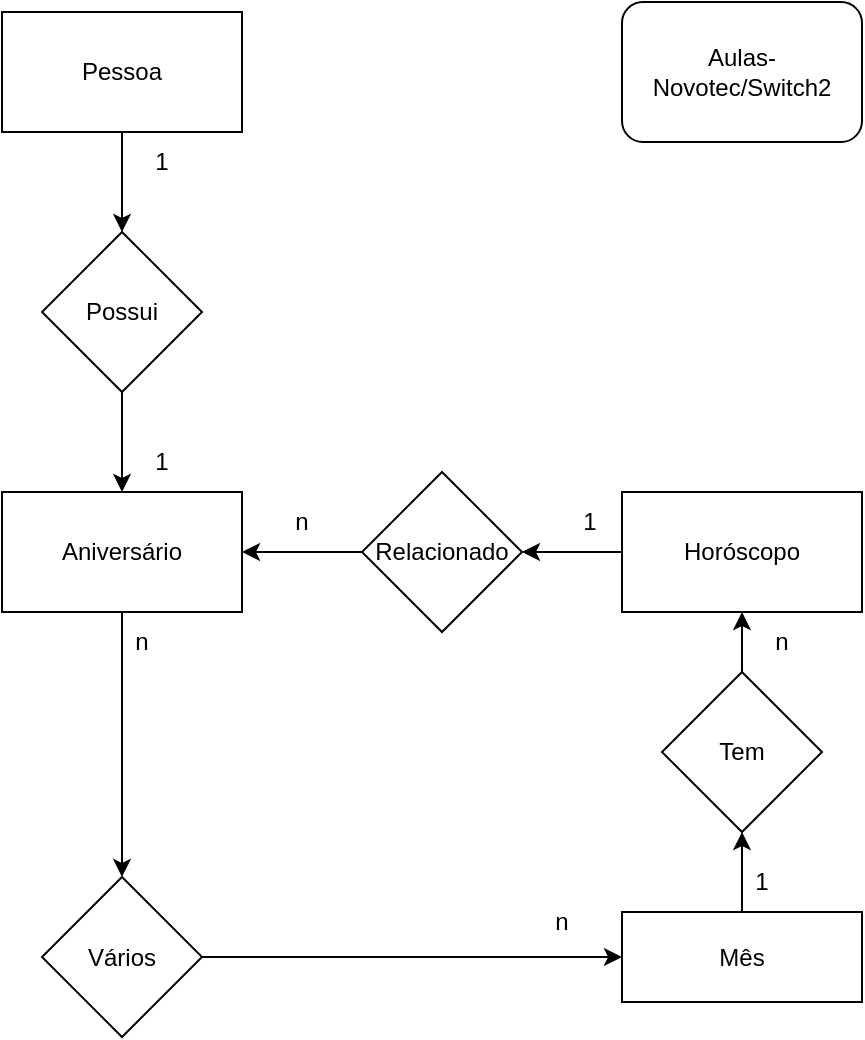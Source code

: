 <mxfile version="20.0.2" type="github">
  <diagram id="dsEQwGHgaHVSPAlIj2CQ" name="Page-1">
    <mxGraphModel dx="1102" dy="614" grid="1" gridSize="10" guides="1" tooltips="1" connect="1" arrows="1" fold="1" page="1" pageScale="1" pageWidth="1169" pageHeight="827" math="0" shadow="0">
      <root>
        <mxCell id="0" />
        <mxCell id="1" parent="0" />
        <mxCell id="BCzmFI4ZV3tnd4FGaQ9K-8" style="edgeStyle=orthogonalEdgeStyle;rounded=0;orthogonalLoop=1;jettySize=auto;html=1;entryX=0.5;entryY=0;entryDx=0;entryDy=0;" edge="1" parent="1" source="BCzmFI4ZV3tnd4FGaQ9K-1" target="BCzmFI4ZV3tnd4FGaQ9K-7">
          <mxGeometry relative="1" as="geometry" />
        </mxCell>
        <mxCell id="BCzmFI4ZV3tnd4FGaQ9K-1" value="Pessoa" style="rounded=0;whiteSpace=wrap;html=1;" vertex="1" parent="1">
          <mxGeometry x="120" y="90" width="120" height="60" as="geometry" />
        </mxCell>
        <mxCell id="BCzmFI4ZV3tnd4FGaQ9K-28" style="edgeStyle=orthogonalEdgeStyle;rounded=0;orthogonalLoop=1;jettySize=auto;html=1;" edge="1" parent="1" source="BCzmFI4ZV3tnd4FGaQ9K-2" target="BCzmFI4ZV3tnd4FGaQ9K-25">
          <mxGeometry relative="1" as="geometry" />
        </mxCell>
        <mxCell id="BCzmFI4ZV3tnd4FGaQ9K-2" value="Aniversário" style="rounded=0;whiteSpace=wrap;html=1;" vertex="1" parent="1">
          <mxGeometry x="120" y="330" width="120" height="60" as="geometry" />
        </mxCell>
        <mxCell id="BCzmFI4ZV3tnd4FGaQ9K-9" style="edgeStyle=orthogonalEdgeStyle;rounded=0;orthogonalLoop=1;jettySize=auto;html=1;entryX=0.5;entryY=0;entryDx=0;entryDy=0;" edge="1" parent="1" source="BCzmFI4ZV3tnd4FGaQ9K-7" target="BCzmFI4ZV3tnd4FGaQ9K-2">
          <mxGeometry relative="1" as="geometry" />
        </mxCell>
        <mxCell id="BCzmFI4ZV3tnd4FGaQ9K-7" value="Possui" style="rhombus;whiteSpace=wrap;html=1;" vertex="1" parent="1">
          <mxGeometry x="140" y="200" width="80" height="80" as="geometry" />
        </mxCell>
        <mxCell id="BCzmFI4ZV3tnd4FGaQ9K-10" value="1" style="text;html=1;strokeColor=none;fillColor=none;align=center;verticalAlign=middle;whiteSpace=wrap;rounded=0;" vertex="1" parent="1">
          <mxGeometry x="170" y="150" width="60" height="30" as="geometry" />
        </mxCell>
        <mxCell id="BCzmFI4ZV3tnd4FGaQ9K-11" value="1" style="text;html=1;strokeColor=none;fillColor=none;align=center;verticalAlign=middle;whiteSpace=wrap;rounded=0;" vertex="1" parent="1">
          <mxGeometry x="170" y="300" width="60" height="30" as="geometry" />
        </mxCell>
        <mxCell id="BCzmFI4ZV3tnd4FGaQ9K-14" style="edgeStyle=orthogonalEdgeStyle;rounded=0;orthogonalLoop=1;jettySize=auto;html=1;entryX=1;entryY=0.5;entryDx=0;entryDy=0;" edge="1" parent="1" source="BCzmFI4ZV3tnd4FGaQ9K-12" target="BCzmFI4ZV3tnd4FGaQ9K-13">
          <mxGeometry relative="1" as="geometry" />
        </mxCell>
        <mxCell id="BCzmFI4ZV3tnd4FGaQ9K-12" value="Horóscopo" style="rounded=0;whiteSpace=wrap;html=1;" vertex="1" parent="1">
          <mxGeometry x="430" y="330" width="120" height="60" as="geometry" />
        </mxCell>
        <mxCell id="BCzmFI4ZV3tnd4FGaQ9K-15" style="edgeStyle=orthogonalEdgeStyle;rounded=0;orthogonalLoop=1;jettySize=auto;html=1;entryX=1;entryY=0.5;entryDx=0;entryDy=0;" edge="1" parent="1" source="BCzmFI4ZV3tnd4FGaQ9K-13" target="BCzmFI4ZV3tnd4FGaQ9K-2">
          <mxGeometry relative="1" as="geometry" />
        </mxCell>
        <mxCell id="BCzmFI4ZV3tnd4FGaQ9K-13" value="Relacionado" style="rhombus;whiteSpace=wrap;html=1;" vertex="1" parent="1">
          <mxGeometry x="300" y="320" width="80" height="80" as="geometry" />
        </mxCell>
        <mxCell id="BCzmFI4ZV3tnd4FGaQ9K-16" value="n" style="text;html=1;strokeColor=none;fillColor=none;align=center;verticalAlign=middle;whiteSpace=wrap;rounded=0;" vertex="1" parent="1">
          <mxGeometry x="240" y="330" width="60" height="30" as="geometry" />
        </mxCell>
        <mxCell id="BCzmFI4ZV3tnd4FGaQ9K-17" value="1" style="text;html=1;strokeColor=none;fillColor=none;align=center;verticalAlign=middle;whiteSpace=wrap;rounded=0;" vertex="1" parent="1">
          <mxGeometry x="384" y="330" width="60" height="30" as="geometry" />
        </mxCell>
        <mxCell id="BCzmFI4ZV3tnd4FGaQ9K-20" style="edgeStyle=orthogonalEdgeStyle;rounded=0;orthogonalLoop=1;jettySize=auto;html=1;entryX=0.5;entryY=1;entryDx=0;entryDy=0;" edge="1" parent="1" source="BCzmFI4ZV3tnd4FGaQ9K-18" target="BCzmFI4ZV3tnd4FGaQ9K-19">
          <mxGeometry relative="1" as="geometry" />
        </mxCell>
        <mxCell id="BCzmFI4ZV3tnd4FGaQ9K-18" value="Mês" style="rounded=0;whiteSpace=wrap;html=1;" vertex="1" parent="1">
          <mxGeometry x="430" y="540" width="120" height="45" as="geometry" />
        </mxCell>
        <mxCell id="BCzmFI4ZV3tnd4FGaQ9K-21" style="edgeStyle=orthogonalEdgeStyle;rounded=0;orthogonalLoop=1;jettySize=auto;html=1;" edge="1" parent="1" source="BCzmFI4ZV3tnd4FGaQ9K-19" target="BCzmFI4ZV3tnd4FGaQ9K-12">
          <mxGeometry relative="1" as="geometry" />
        </mxCell>
        <mxCell id="BCzmFI4ZV3tnd4FGaQ9K-19" value="Tem" style="rhombus;whiteSpace=wrap;html=1;" vertex="1" parent="1">
          <mxGeometry x="450" y="420" width="80" height="80" as="geometry" />
        </mxCell>
        <mxCell id="BCzmFI4ZV3tnd4FGaQ9K-22" value="1" style="text;html=1;strokeColor=none;fillColor=none;align=center;verticalAlign=middle;whiteSpace=wrap;rounded=0;" vertex="1" parent="1">
          <mxGeometry x="470" y="510" width="60" height="30" as="geometry" />
        </mxCell>
        <mxCell id="BCzmFI4ZV3tnd4FGaQ9K-23" value="n" style="text;html=1;strokeColor=none;fillColor=none;align=center;verticalAlign=middle;whiteSpace=wrap;rounded=0;" vertex="1" parent="1">
          <mxGeometry x="480" y="390" width="60" height="30" as="geometry" />
        </mxCell>
        <mxCell id="BCzmFI4ZV3tnd4FGaQ9K-32" style="edgeStyle=orthogonalEdgeStyle;rounded=0;orthogonalLoop=1;jettySize=auto;html=1;entryX=0;entryY=0.5;entryDx=0;entryDy=0;" edge="1" parent="1" source="BCzmFI4ZV3tnd4FGaQ9K-25" target="BCzmFI4ZV3tnd4FGaQ9K-18">
          <mxGeometry relative="1" as="geometry" />
        </mxCell>
        <mxCell id="BCzmFI4ZV3tnd4FGaQ9K-25" value="Vários" style="rhombus;whiteSpace=wrap;html=1;" vertex="1" parent="1">
          <mxGeometry x="140" y="522.5" width="80" height="80" as="geometry" />
        </mxCell>
        <mxCell id="BCzmFI4ZV3tnd4FGaQ9K-29" value="n" style="text;html=1;strokeColor=none;fillColor=none;align=center;verticalAlign=middle;whiteSpace=wrap;rounded=0;" vertex="1" parent="1">
          <mxGeometry x="160" y="390" width="60" height="30" as="geometry" />
        </mxCell>
        <mxCell id="BCzmFI4ZV3tnd4FGaQ9K-33" value="n" style="text;html=1;strokeColor=none;fillColor=none;align=center;verticalAlign=middle;whiteSpace=wrap;rounded=0;" vertex="1" parent="1">
          <mxGeometry x="370" y="530" width="60" height="30" as="geometry" />
        </mxCell>
        <mxCell id="BCzmFI4ZV3tnd4FGaQ9K-34" value="Aulas-Novotec/Switch2" style="rounded=1;whiteSpace=wrap;html=1;" vertex="1" parent="1">
          <mxGeometry x="430" y="85" width="120" height="70" as="geometry" />
        </mxCell>
      </root>
    </mxGraphModel>
  </diagram>
</mxfile>
